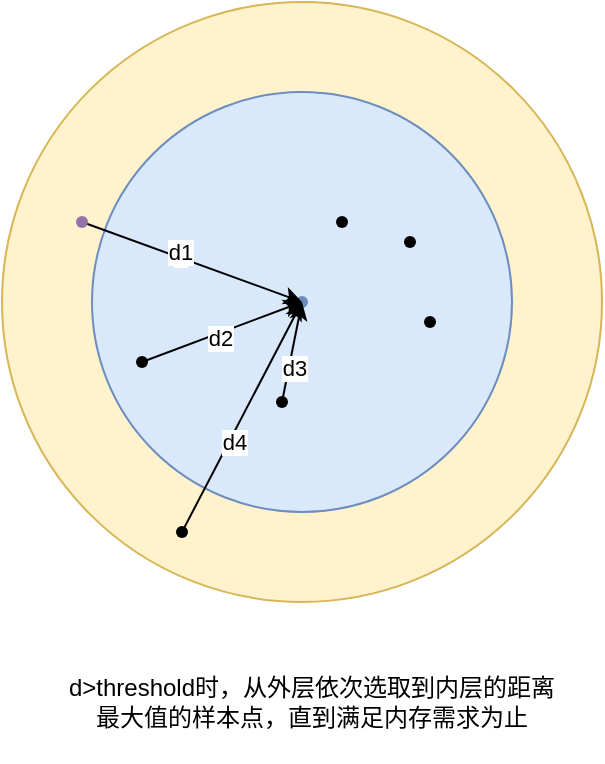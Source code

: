 <mxfile version="22.1.4" type="github">
  <diagram name="第 1 页" id="zCM669oExzSBVV5JQFOq">
    <mxGraphModel dx="1002" dy="543" grid="1" gridSize="10" guides="1" tooltips="1" connect="1" arrows="1" fold="1" page="1" pageScale="1" pageWidth="827" pageHeight="1169" math="0" shadow="0">
      <root>
        <mxCell id="0" />
        <mxCell id="1" parent="0" />
        <mxCell id="5_-8-uutxeO-d2ZkU-e1-1" value="" style="ellipse;whiteSpace=wrap;html=1;aspect=fixed;fillColor=#fff2cc;strokeColor=#d6b656;" parent="1" vertex="1">
          <mxGeometry x="200" y="100" width="300" height="300" as="geometry" />
        </mxCell>
        <mxCell id="5_-8-uutxeO-d2ZkU-e1-21" value="" style="ellipse;whiteSpace=wrap;html=1;aspect=fixed;fillColor=#dae8fc;strokeColor=#6c8ebf;" parent="1" vertex="1">
          <mxGeometry x="245" y="145" width="210" height="210" as="geometry" />
        </mxCell>
        <mxCell id="5_-8-uutxeO-d2ZkU-e1-2" value="" style="shape=waypoint;sketch=0;size=6;pointerEvents=1;points=[];fillColor=#dae8fc;resizable=0;rotatable=0;perimeter=centerPerimeter;snapToPoint=1;strokeColor=#6c8ebf;" parent="1" vertex="1">
          <mxGeometry x="340" y="240" width="20" height="20" as="geometry" />
        </mxCell>
        <mxCell id="5_-8-uutxeO-d2ZkU-e1-3" value="" style="shape=waypoint;sketch=0;size=6;pointerEvents=1;points=[];fillColor=none;resizable=0;rotatable=0;perimeter=centerPerimeter;snapToPoint=1;" parent="1" vertex="1">
          <mxGeometry x="360" y="200" width="20" height="20" as="geometry" />
        </mxCell>
        <mxCell id="5_-8-uutxeO-d2ZkU-e1-4" value="" style="shape=waypoint;sketch=0;size=6;pointerEvents=1;points=[];fillColor=none;resizable=0;rotatable=0;perimeter=centerPerimeter;snapToPoint=1;" parent="1" vertex="1">
          <mxGeometry x="404" y="250" width="20" height="20" as="geometry" />
        </mxCell>
        <mxCell id="5_-8-uutxeO-d2ZkU-e1-5" value="" style="shape=waypoint;sketch=0;size=6;pointerEvents=1;points=[];fillColor=none;resizable=0;rotatable=0;perimeter=centerPerimeter;snapToPoint=1;" parent="1" vertex="1">
          <mxGeometry x="394" y="210" width="20" height="20" as="geometry" />
        </mxCell>
        <mxCell id="5_-8-uutxeO-d2ZkU-e1-6" value="" style="shape=waypoint;sketch=0;size=6;pointerEvents=1;points=[];fillColor=none;resizable=0;rotatable=0;perimeter=centerPerimeter;snapToPoint=1;" parent="1" vertex="1">
          <mxGeometry x="260" y="270" width="20" height="20" as="geometry" />
        </mxCell>
        <mxCell id="5_-8-uutxeO-d2ZkU-e1-9" style="rounded=0;orthogonalLoop=1;jettySize=auto;html=1;" parent="1" source="5_-8-uutxeO-d2ZkU-e1-7" target="5_-8-uutxeO-d2ZkU-e1-2" edge="1">
          <mxGeometry relative="1" as="geometry" />
        </mxCell>
        <mxCell id="5_-8-uutxeO-d2ZkU-e1-12" value="D" style="edgeLabel;html=1;align=center;verticalAlign=middle;resizable=0;points=[];" parent="5_-8-uutxeO-d2ZkU-e1-9" vertex="1" connectable="0">
          <mxGeometry x="-0.121" y="2" relative="1" as="geometry">
            <mxPoint as="offset" />
          </mxGeometry>
        </mxCell>
        <mxCell id="5_-8-uutxeO-d2ZkU-e1-15" value="d1" style="edgeLabel;html=1;align=center;verticalAlign=middle;resizable=0;points=[];" parent="5_-8-uutxeO-d2ZkU-e1-9" vertex="1" connectable="0">
          <mxGeometry x="-0.128" y="3" relative="1" as="geometry">
            <mxPoint as="offset" />
          </mxGeometry>
        </mxCell>
        <mxCell id="5_-8-uutxeO-d2ZkU-e1-7" value="" style="shape=waypoint;sketch=0;size=6;pointerEvents=1;points=[];fillColor=#e1d5e7;resizable=0;rotatable=0;perimeter=centerPerimeter;snapToPoint=1;strokeColor=#9673a6;" parent="1" vertex="1">
          <mxGeometry x="230" y="200" width="20" height="20" as="geometry" />
        </mxCell>
        <mxCell id="5_-8-uutxeO-d2ZkU-e1-11" style="rounded=0;orthogonalLoop=1;jettySize=auto;html=1;" parent="1" source="5_-8-uutxeO-d2ZkU-e1-8" edge="1">
          <mxGeometry relative="1" as="geometry">
            <mxPoint x="350" y="250" as="targetPoint" />
          </mxGeometry>
        </mxCell>
        <mxCell id="5_-8-uutxeO-d2ZkU-e1-17" value="d3" style="edgeLabel;html=1;align=center;verticalAlign=middle;resizable=0;points=[];" parent="5_-8-uutxeO-d2ZkU-e1-11" vertex="1" connectable="0">
          <mxGeometry x="-0.279" y="-2" relative="1" as="geometry">
            <mxPoint as="offset" />
          </mxGeometry>
        </mxCell>
        <mxCell id="5_-8-uutxeO-d2ZkU-e1-8" value="" style="shape=waypoint;sketch=0;size=6;pointerEvents=1;points=[];fillColor=none;resizable=0;rotatable=0;perimeter=centerPerimeter;snapToPoint=1;" parent="1" vertex="1">
          <mxGeometry x="330" y="290" width="20" height="20" as="geometry" />
        </mxCell>
        <mxCell id="5_-8-uutxeO-d2ZkU-e1-10" style="rounded=0;orthogonalLoop=1;jettySize=auto;html=1;entryX=0.06;entryY=0.78;entryDx=0;entryDy=0;entryPerimeter=0;" parent="1" source="5_-8-uutxeO-d2ZkU-e1-6" target="5_-8-uutxeO-d2ZkU-e1-2" edge="1">
          <mxGeometry relative="1" as="geometry" />
        </mxCell>
        <mxCell id="5_-8-uutxeO-d2ZkU-e1-16" value="d2" style="edgeLabel;html=1;align=center;verticalAlign=middle;resizable=0;points=[];" parent="5_-8-uutxeO-d2ZkU-e1-10" vertex="1" connectable="0">
          <mxGeometry x="-0.076" y="-2" relative="1" as="geometry">
            <mxPoint x="1" as="offset" />
          </mxGeometry>
        </mxCell>
        <mxCell id="5_-8-uutxeO-d2ZkU-e1-22" value="" style="shape=waypoint;sketch=0;size=6;pointerEvents=1;points=[];fillColor=none;resizable=0;rotatable=0;perimeter=centerPerimeter;snapToPoint=1;" parent="1" vertex="1">
          <mxGeometry x="280" y="355" width="20" height="20" as="geometry" />
        </mxCell>
        <mxCell id="5_-8-uutxeO-d2ZkU-e1-23" style="rounded=0;orthogonalLoop=1;jettySize=auto;html=1;entryX=0.1;entryY=0.86;entryDx=0;entryDy=0;entryPerimeter=0;" parent="1" source="5_-8-uutxeO-d2ZkU-e1-22" target="5_-8-uutxeO-d2ZkU-e1-2" edge="1">
          <mxGeometry relative="1" as="geometry" />
        </mxCell>
        <mxCell id="5_-8-uutxeO-d2ZkU-e1-24" value="d4" style="edgeLabel;html=1;align=center;verticalAlign=middle;resizable=0;points=[];" parent="5_-8-uutxeO-d2ZkU-e1-23" vertex="1" connectable="0">
          <mxGeometry x="-0.193" y="-2" relative="1" as="geometry">
            <mxPoint as="offset" />
          </mxGeometry>
        </mxCell>
        <mxCell id="5_-8-uutxeO-d2ZkU-e1-26" value="d&amp;gt;threshold时，从外层依次选取到内层的距离最大值的样本点，直到满足内存需求为止" style="text;strokeColor=none;align=center;fillColor=none;html=1;verticalAlign=middle;whiteSpace=wrap;rounded=0;" parent="1" vertex="1">
          <mxGeometry x="230" y="420" width="250" height="60" as="geometry" />
        </mxCell>
      </root>
    </mxGraphModel>
  </diagram>
</mxfile>
